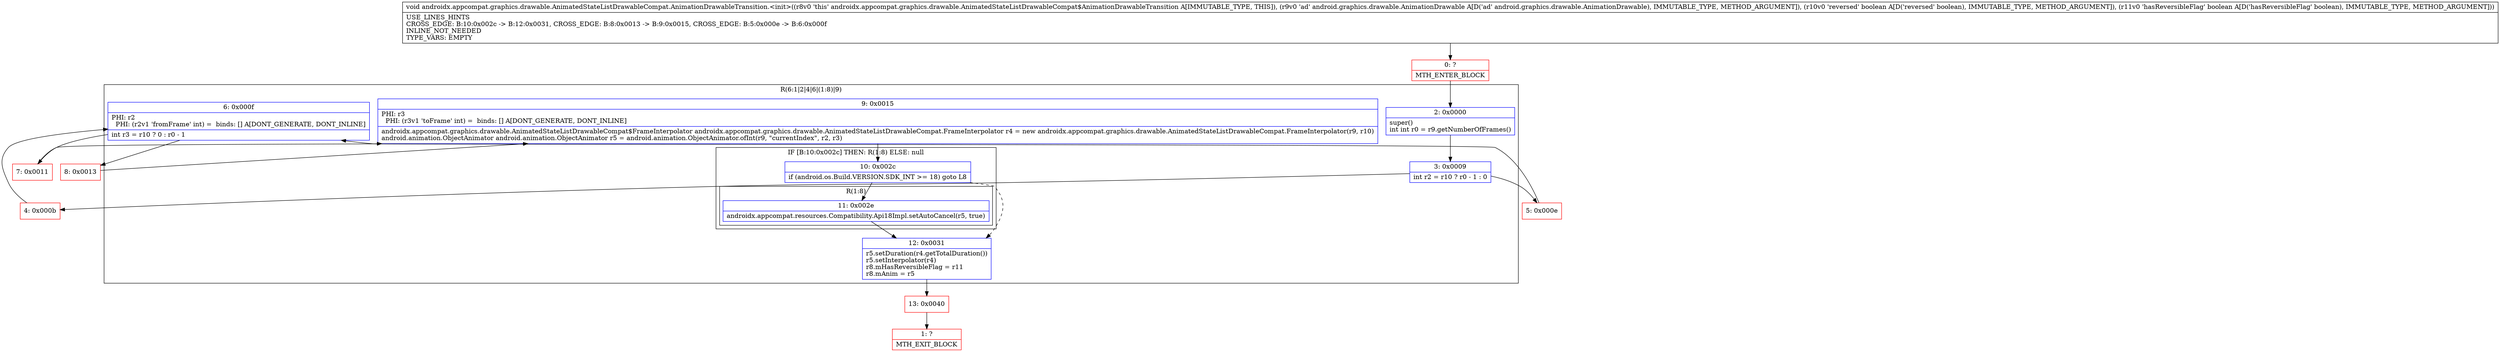 digraph "CFG forandroidx.appcompat.graphics.drawable.AnimatedStateListDrawableCompat.AnimationDrawableTransition.\<init\>(Landroid\/graphics\/drawable\/AnimationDrawable;ZZ)V" {
subgraph cluster_Region_719833389 {
label = "R(6:1|2|4|6|(1:8)|9)";
node [shape=record,color=blue];
Node_2 [shape=record,label="{2\:\ 0x0000|super()\lint int r0 = r9.getNumberOfFrames()\l}"];
Node_3 [shape=record,label="{3\:\ 0x0009|int r2 = r10 ? r0 \- 1 : 0\l}"];
Node_6 [shape=record,label="{6\:\ 0x000f|PHI: r2 \l  PHI: (r2v1 'fromFrame' int) =  binds: [] A[DONT_GENERATE, DONT_INLINE]\l|int r3 = r10 ? 0 : r0 \- 1\l}"];
Node_9 [shape=record,label="{9\:\ 0x0015|PHI: r3 \l  PHI: (r3v1 'toFrame' int) =  binds: [] A[DONT_GENERATE, DONT_INLINE]\l|androidx.appcompat.graphics.drawable.AnimatedStateListDrawableCompat$FrameInterpolator androidx.appcompat.graphics.drawable.AnimatedStateListDrawableCompat.FrameInterpolator r4 = new androidx.appcompat.graphics.drawable.AnimatedStateListDrawableCompat.FrameInterpolator(r9, r10)\landroid.animation.ObjectAnimator android.animation.ObjectAnimator r5 = android.animation.ObjectAnimator.ofInt(r9, \"currentIndex\", r2, r3)\l}"];
subgraph cluster_IfRegion_2140192211 {
label = "IF [B:10:0x002c] THEN: R(1:8) ELSE: null";
node [shape=record,color=blue];
Node_10 [shape=record,label="{10\:\ 0x002c|if (android.os.Build.VERSION.SDK_INT \>= 18) goto L8\l}"];
subgraph cluster_Region_157895760 {
label = "R(1:8)";
node [shape=record,color=blue];
Node_11 [shape=record,label="{11\:\ 0x002e|androidx.appcompat.resources.Compatibility.Api18Impl.setAutoCancel(r5, true)\l}"];
}
}
Node_12 [shape=record,label="{12\:\ 0x0031|r5.setDuration(r4.getTotalDuration())\lr5.setInterpolator(r4)\lr8.mHasReversibleFlag = r11\lr8.mAnim = r5\l}"];
}
Node_0 [shape=record,color=red,label="{0\:\ ?|MTH_ENTER_BLOCK\l}"];
Node_4 [shape=record,color=red,label="{4\:\ 0x000b}"];
Node_7 [shape=record,color=red,label="{7\:\ 0x0011}"];
Node_13 [shape=record,color=red,label="{13\:\ 0x0040}"];
Node_1 [shape=record,color=red,label="{1\:\ ?|MTH_EXIT_BLOCK\l}"];
Node_8 [shape=record,color=red,label="{8\:\ 0x0013}"];
Node_5 [shape=record,color=red,label="{5\:\ 0x000e}"];
MethodNode[shape=record,label="{void androidx.appcompat.graphics.drawable.AnimatedStateListDrawableCompat.AnimationDrawableTransition.\<init\>((r8v0 'this' androidx.appcompat.graphics.drawable.AnimatedStateListDrawableCompat$AnimationDrawableTransition A[IMMUTABLE_TYPE, THIS]), (r9v0 'ad' android.graphics.drawable.AnimationDrawable A[D('ad' android.graphics.drawable.AnimationDrawable), IMMUTABLE_TYPE, METHOD_ARGUMENT]), (r10v0 'reversed' boolean A[D('reversed' boolean), IMMUTABLE_TYPE, METHOD_ARGUMENT]), (r11v0 'hasReversibleFlag' boolean A[D('hasReversibleFlag' boolean), IMMUTABLE_TYPE, METHOD_ARGUMENT]))  | USE_LINES_HINTS\lCROSS_EDGE: B:10:0x002c \-\> B:12:0x0031, CROSS_EDGE: B:8:0x0013 \-\> B:9:0x0015, CROSS_EDGE: B:5:0x000e \-\> B:6:0x000f\lINLINE_NOT_NEEDED\lTYPE_VARS: EMPTY\l}"];
MethodNode -> Node_0;Node_2 -> Node_3;
Node_3 -> Node_4;
Node_3 -> Node_5;
Node_6 -> Node_7;
Node_6 -> Node_8;
Node_9 -> Node_10;
Node_10 -> Node_11;
Node_10 -> Node_12[style=dashed];
Node_11 -> Node_12;
Node_12 -> Node_13;
Node_0 -> Node_2;
Node_4 -> Node_6;
Node_7 -> Node_9;
Node_13 -> Node_1;
Node_8 -> Node_9;
Node_5 -> Node_6;
}

